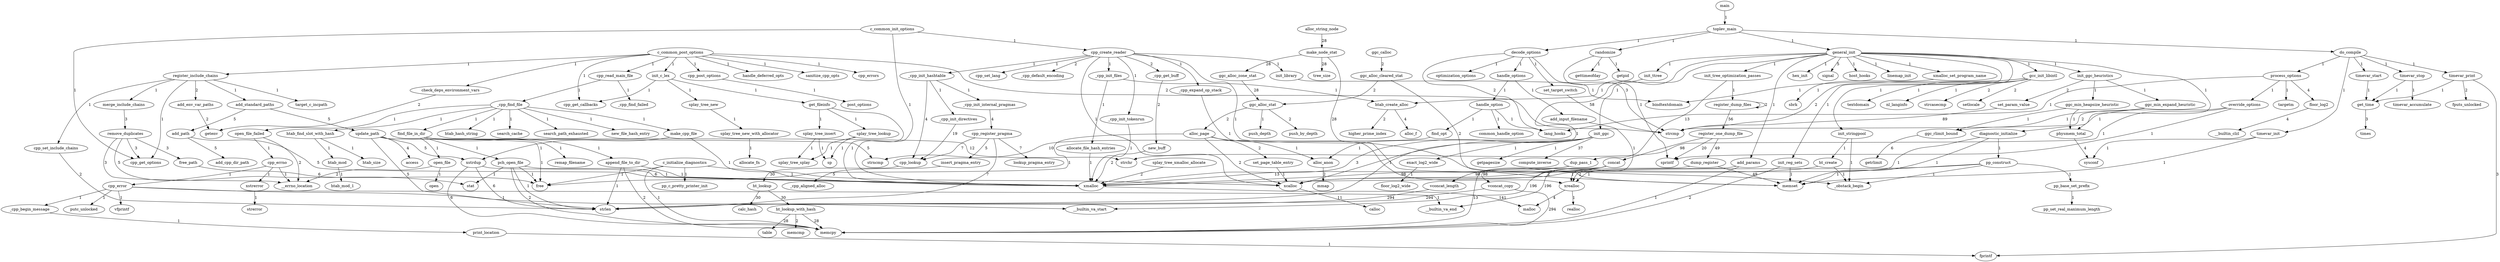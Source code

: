 digraph dynamic_call_graph {

	vconcat_length -> strlen [label="294"];
	vconcat_copy -> strlen [label="294"];
	vconcat_copy -> memcpy [label="294"];
	concat -> __builtin_va_start [label="196"];
	concat -> xmalloc [label="98"];
	concat -> vconcat_length [label="98"];
	concat -> __builtin_va_end [label="196"];
	concat -> vconcat_copy [label="98"];
	htab_mod -> htab_mod_1 [label="1"];
	htab_create_alloc -> higher_prime_index [label="2"];
	htab_create_alloc -> alloc_f [label="4"];
	htab_find_slot_with_hash -> htab_size [label="1"];
	htab_find_slot_with_hash -> htab_mod [label="1"];
	physmem_total -> sysconf [label="4"];
	splay_tree_xmalloc_allocate -> xmalloc [label="2"];
	splay_tree_new -> splay_tree_new_with_allocator [label="1"];
	splay_tree_new_with_allocator -> allocate_fn [label="1"];
	splay_tree_insert -> splay_tree_splay [label="1"];
	splay_tree_insert -> sp [label="1"];
	splay_tree_lookup -> splay_tree_splay [label="1"];
	splay_tree_lookup -> sp [label="1"];
	xmalloc_set_program_name -> sbrk [label="1"];
	xmalloc -> malloc [label="141"];
	xcalloc -> calloc [label="11"];
	xrealloc -> malloc [label="4"];
	xrealloc -> realloc [label="1"];
	xstrdup -> strlen [label="6"];
	xstrdup -> xmalloc [label="6"];
	xstrdup -> memcpy [label="6"];
	xstrerror -> strerror [label="1"];
	insert_pragma_entry -> _cpp_aligned_alloc [label="5"];
	cpp_register_pragma -> cpp_lookup [label="7"];
	cpp_register_pragma -> strlen [label="7"];
	cpp_register_pragma -> lookup_pragma_entry [label="7"];
	cpp_register_pragma -> insert_pragma_entry [label="5"];
	_cpp_init_internal_pragmas -> cpp_register_pragma [label="4"];
	_cpp_init_directives -> cpp_lookup [label="19"];
	print_location -> fprintf [label="1"];
	_cpp_begin_message -> print_location [label="1"];
	cpp_error -> __builtin_va_start [label="1"];
	cpp_error -> _cpp_begin_message [label="1"];
	cpp_error -> vfprintf [label="1"];
	cpp_error -> putc_unlocked [label="1"];
	cpp_error -> __builtin_va_end [label="1"];
	cpp_errno -> cpp_error [label="1"];
	cpp_errno -> xstrerror [label="1"];
	cpp_errno -> __errno_location [label="1"];
	_cpp_expand_op_stack -> xrealloc [label="1"];
	open_file -> open [label="1"];
	open_file -> __errno_location [label="2"];
	pch_open_file -> strlen [label="1"];
	pch_open_file -> xmalloc [label="1"];
	pch_open_file -> memcpy [label="2"];
	pch_open_file -> stat [label="1"];
	pch_open_file -> free [label="1"];
	find_file_in_dir -> remap_filename [label="1"];
	find_file_in_dir -> append_file_to_dir [label="1"];
	find_file_in_dir -> pch_open_file [label="1"];
	find_file_in_dir -> open_file [label="1"];
	find_file_in_dir -> free [label="1"];
	_cpp_find_file -> htab_find_slot_with_hash [label="1"];
	_cpp_find_file -> htab_hash_string [label="1"];
	_cpp_find_file -> search_cache [label="1"];
	_cpp_find_file -> make_cpp_file [label="1"];
	_cpp_find_file -> find_file_in_dir [label="1"];
	_cpp_find_file -> search_path_exhausted [label="1"];
	_cpp_find_file -> open_file_failed [label="1"];
	_cpp_find_file -> new_file_hash_entry [label="1"];
	open_file_failed -> __errno_location [label="2"];
	open_file_failed -> cpp_errno [label="1"];
	make_cpp_file -> xcalloc [label="1"];
	make_cpp_file -> xstrdup [label="1"];
	allocate_file_hash_entries -> xmalloc [label="1"];
	_cpp_init_files -> htab_create_alloc [label="1"];
	_cpp_init_files -> allocate_file_hash_entries [label="1"];
	cpp_set_include_chains -> strlen [label="2"];
	append_file_to_dir -> strlen [label="1"];
	append_file_to_dir -> xmalloc [label="1"];
	append_file_to_dir -> memcpy [label="2"];
	_cpp_init_hashtable -> _cpp_init_directives [label="1"];
	_cpp_init_hashtable -> _cpp_init_internal_pragmas [label="1"];
	_cpp_init_hashtable -> cpp_lookup [label="4"];
	cpp_lookup -> ht_lookup [label="30"];
	init_library -> bindtextdomain [label="1"];
	cpp_create_reader -> init_library [label="1"];
	cpp_create_reader -> xcalloc [label="1"];
	cpp_create_reader -> cpp_set_lang [label="1"];
	cpp_create_reader -> _cpp_default_encoding [label="2"];
	cpp_create_reader -> _cpp_init_tokenrun [label="1"];
	cpp_create_reader -> _cpp_get_buff [label="2"];
	cpp_create_reader -> _cpp_expand_op_stack [label="1"];
	cpp_create_reader -> _obstack_begin [label="1"];
	cpp_create_reader -> _cpp_init_files [label="1"];
	cpp_create_reader -> _cpp_init_hashtable [label="1"];
	cpp_post_options -> post_options [label="1"];
	cpp_read_main_file -> _cpp_find_file [label="1"];
	cpp_read_main_file -> _cpp_find_failed [label="1"];
	_cpp_init_tokenrun -> xmalloc [label="1"];
	new_buff -> xmalloc [label="2"];
	_cpp_get_buff -> new_buff [label="2"];
	ht_create -> xcalloc [label="2"];
	ht_create -> _obstack_begin [label="1"];
	ht_lookup -> ht_lookup_with_hash [label="30"];
	ht_lookup -> calc_hash [label="30"];
	ht_lookup_with_hash -> memcmp [label="2"];
	ht_lookup_with_hash -> table [label="28"];
	ht_lookup_with_hash -> memcpy [label="28"];
	floor_log2 -> __builtin_clzl [label="4"];
	register_one_dump_file -> sprintf [label="20"];
	register_one_dump_file -> concat [label="98"];
	register_one_dump_file -> dump_register [label="49"];
	register_dump_files -> register_one_dump_file [label="56"];
	register_dump_files -> register_dump_files [label="2"];
	dup_pass_1 -> xmalloc [label="13"];
	dup_pass_1 -> memcpy [label="13"];
	init_tree_optimization_passes -> dup_pass_1 [label="13"];
	init_tree_optimization_passes -> register_dump_files [label="1"];
	diagnostic_initialize -> xmalloc [label="1"];
	diagnostic_initialize -> pp_construct [label="1"];
	diagnostic_initialize -> memset [label="1"];
	ggc_alloc_cleared_stat -> ggc_alloc_stat [label="2"];
	ggc_alloc_cleared_stat -> memset [label="2"];
	ggc_calloc -> ggc_alloc_cleared_stat [label="2"];
	ggc_rlimit_bound -> getrlimit [label="6"];
	ggc_min_expand_heuristic -> physmem_total [label="1"];
	ggc_min_expand_heuristic -> ggc_rlimit_bound [label="1"];
	ggc_min_heapsize_heuristic -> physmem_total [label="1"];
	ggc_min_heapsize_heuristic -> ggc_rlimit_bound [label="1"];
	init_ggc_heuristics -> set_param_value [label="2"];
	init_ggc_heuristics -> ggc_min_expand_heuristic [label="1"];
	init_ggc_heuristics -> ggc_min_heapsize_heuristic [label="1"];
	gcc_init_libintl -> setlocale [label="2"];
	gcc_init_libintl -> bindtextdomain [label="1"];
	gcc_init_libintl -> textdomain [label="1"];
	gcc_init_libintl -> strcmp [label="2"];
	gcc_init_libintl -> nl_langinfo [label="1"];
	gcc_init_libintl -> strcasecmp [label="2"];
	find_opt -> strncmp [label="10"];
	handle_option -> find_opt [label="1"];
	handle_option -> lang_hooks [label="1"];
	handle_option -> common_handle_option [label="1"];
	handle_options -> add_input_filename [label="1"];
	handle_options -> handle_option [label="1"];
	add_input_filename -> xrealloc [label="1"];
	decode_options -> lang_hooks [label="2"];
	decode_options -> strcmp [label="3"];
	decode_options -> set_target_switch [label="1"];
	decode_options -> optimization_options [label="1"];
	decode_options -> handle_options [label="1"];
	add_params -> xrealloc [label="1"];
	add_params -> memcpy [label="1"];
	set_param_value -> strcmp [label="89"];
	init_reg_sets -> memcpy [label="2"];
	init_reg_sets -> memset [label="1"];
	init_stringpool -> ht_create [label="1"];
	init_stringpool -> _obstack_begin [label="1"];
	alloc_string_node -> make_node_stat [label="28"];
	get_time -> times [label="3"];
	timevar_init -> memset [label="1"];
	timevar_init -> sysconf [label="1"];
	timevar_start -> get_time [label="1"];
	timevar_stop -> get_time [label="1"];
	timevar_stop -> timevar_accumulate [label="1"];
	timevar_print -> get_time [label="1"];
	timevar_print -> fputs_unlocked [label="2"];
	timevar_print -> fprintf [label="3"];
	randomize -> gettimeofday [label="1"];
	randomize -> getpid [label="1"];
	randomize -> sprintf [label="1"];
	exact_log2_wide -> floor_log2_wide [label="1"];
	set_target_switch -> strcmp [label="58"];
	general_init -> strlen [label="1"];
	general_init -> xmalloc_set_program_name [label="1"];
	general_init -> hex_init [label="1"];
	general_init -> gcc_init_libintl [label="1"];
	general_init -> diagnostic_initialize [label="1"];
	general_init -> signal [label="5"];
	general_init -> host_hooks [label="1"];
	general_init -> init_ggc [label="1"];
	general_init -> init_stringpool [label="1"];
	general_init -> linemap_init [label="1"];
	general_init -> init_ttree [label="1"];
	general_init -> init_reg_sets [label="1"];
	general_init -> add_params [label="1"];
	general_init -> init_ggc_heuristics [label="1"];
	general_init -> init_tree_optimization_passes [label="1"];
	process_options -> lang_hooks [label="1"];
	process_options -> override_options [label="1"];
	process_options -> targetm [label="1"];
	process_options -> floor_log2 [label="4"];
	do_compile -> timevar_init [label="1"];
	do_compile -> timevar_start [label="1"];
	do_compile -> process_options [label="1"];
	do_compile -> timevar_stop [label="1"];
	do_compile -> timevar_print [label="1"];
	toplev_main -> general_init [label="1"];
	toplev_main -> decode_options [label="1"];
	toplev_main -> randomize [label="1"];
	toplev_main -> do_compile [label="1"];
	init_ttree -> htab_create_alloc [label="1"];
	make_node_stat -> tree_size [label="28"];
	make_node_stat -> ggc_alloc_zone_stat [label="28"];
	make_node_stat -> memset [label="28"];
	dump_register -> xrealloc [label="2"];
	dump_register -> memset [label="49"];
	pp_base_set_prefix -> pp_set_real_maximum_length [label="1"];
	pp_construct -> memset [label="1"];
	pp_construct -> xcalloc [label="1"];
	pp_construct -> _obstack_begin [label="1"];
	pp_construct -> pp_base_set_prefix [label="1"];
	set_page_table_entry -> xcalloc [label="1"];
	alloc_anon -> mmap [label="2"];
	alloc_page -> free [label="1"];
	alloc_page -> alloc_anon [label="1"];
	alloc_page -> xcalloc [label="2"];
	alloc_page -> set_page_table_entry [label="2"];
	ggc_alloc_zone_stat -> ggc_alloc_stat [label="28"];
	ggc_alloc_stat -> alloc_page [label="2"];
	ggc_alloc_stat -> push_by_depth [label="2"];
	ggc_alloc_stat -> push_depth [label="1"];
	init_ggc -> getpagesize [label="1"];
	init_ggc -> exact_log2_wide [label="1"];
	init_ggc -> alloc_anon [label="1"];
	init_ggc -> xcalloc [label="1"];
	init_ggc -> compute_inverse [label="37"];
	init_ggc -> xmalloc [label="3"];
	override_options -> strcmp [label="2"];
	override_options -> sprintf [label="1"];
	override_options -> strchr [label="1"];
	init_c_lex -> splay_tree_new [label="1"];
	init_c_lex -> get_fileinfo [label="1"];
	init_c_lex -> cpp_get_callbacks [label="1"];
	get_fileinfo -> splay_tree_lookup [label="1"];
	get_fileinfo -> xmalloc [label="1"];
	get_fileinfo -> splay_tree_insert [label="1"];
	c_common_init_options -> cpp_create_reader [label="1"];
	c_common_init_options -> cpp_get_options [label="1"];
	c_common_init_options -> xmalloc [label="1"];
	c_common_post_options -> strcmp [label="2"];
	c_common_post_options -> check_deps_environment_vars [label="1"];
	c_common_post_options -> handle_deferred_opts [label="1"];
	c_common_post_options -> sanitize_cpp_opts [label="1"];
	c_common_post_options -> register_include_chains [label="1"];
	c_common_post_options -> init_c_lex [label="1"];
	c_common_post_options -> cpp_get_callbacks [label="1"];
	c_common_post_options -> cpp_post_options [label="1"];
	c_common_post_options -> cpp_errors [label="1"];
	c_common_post_options -> cpp_read_main_file [label="1"];
	check_deps_environment_vars -> getenv [label="2"];
	free_path -> free [label="6"];
	add_env_var_paths -> getenv [label="2"];
	add_standard_paths -> add_path [label="5"];
	add_standard_paths -> update_path [label="5"];
	remove_duplicates -> stat [label="5"];
	remove_duplicates -> __errno_location [label="3"];
	remove_duplicates -> cpp_get_options [label="3"];
	remove_duplicates -> free_path [label="3"];
	merge_include_chains -> remove_duplicates [label="3"];
	add_path -> xmalloc [label="5"];
	add_path -> add_cpp_dir_path [label="5"];
	register_include_chains -> cpp_get_options [label="1"];
	register_include_chains -> add_env_var_paths [label="2"];
	register_include_chains -> add_standard_paths [label="1"];
	register_include_chains -> target_c_incpath [label="1"];
	register_include_chains -> merge_include_chains [label="1"];
	register_include_chains -> cpp_set_include_chains [label="1"];
	update_path -> strlen [label="5"];
	update_path -> strncmp [label="5"];
	update_path -> xstrdup [label="5"];
	update_path -> strchr [label="12"];
	update_path -> access [label="4"];
	c_initialize_diagnostics -> xmalloc [label="1"];
	c_initialize_diagnostics -> memcpy [label="1"];
	c_initialize_diagnostics -> pp_c_pretty_printer_init [label="1"];
	c_initialize_diagnostics -> free [label="1"];
	main -> toplev_main [label="1"];
}
